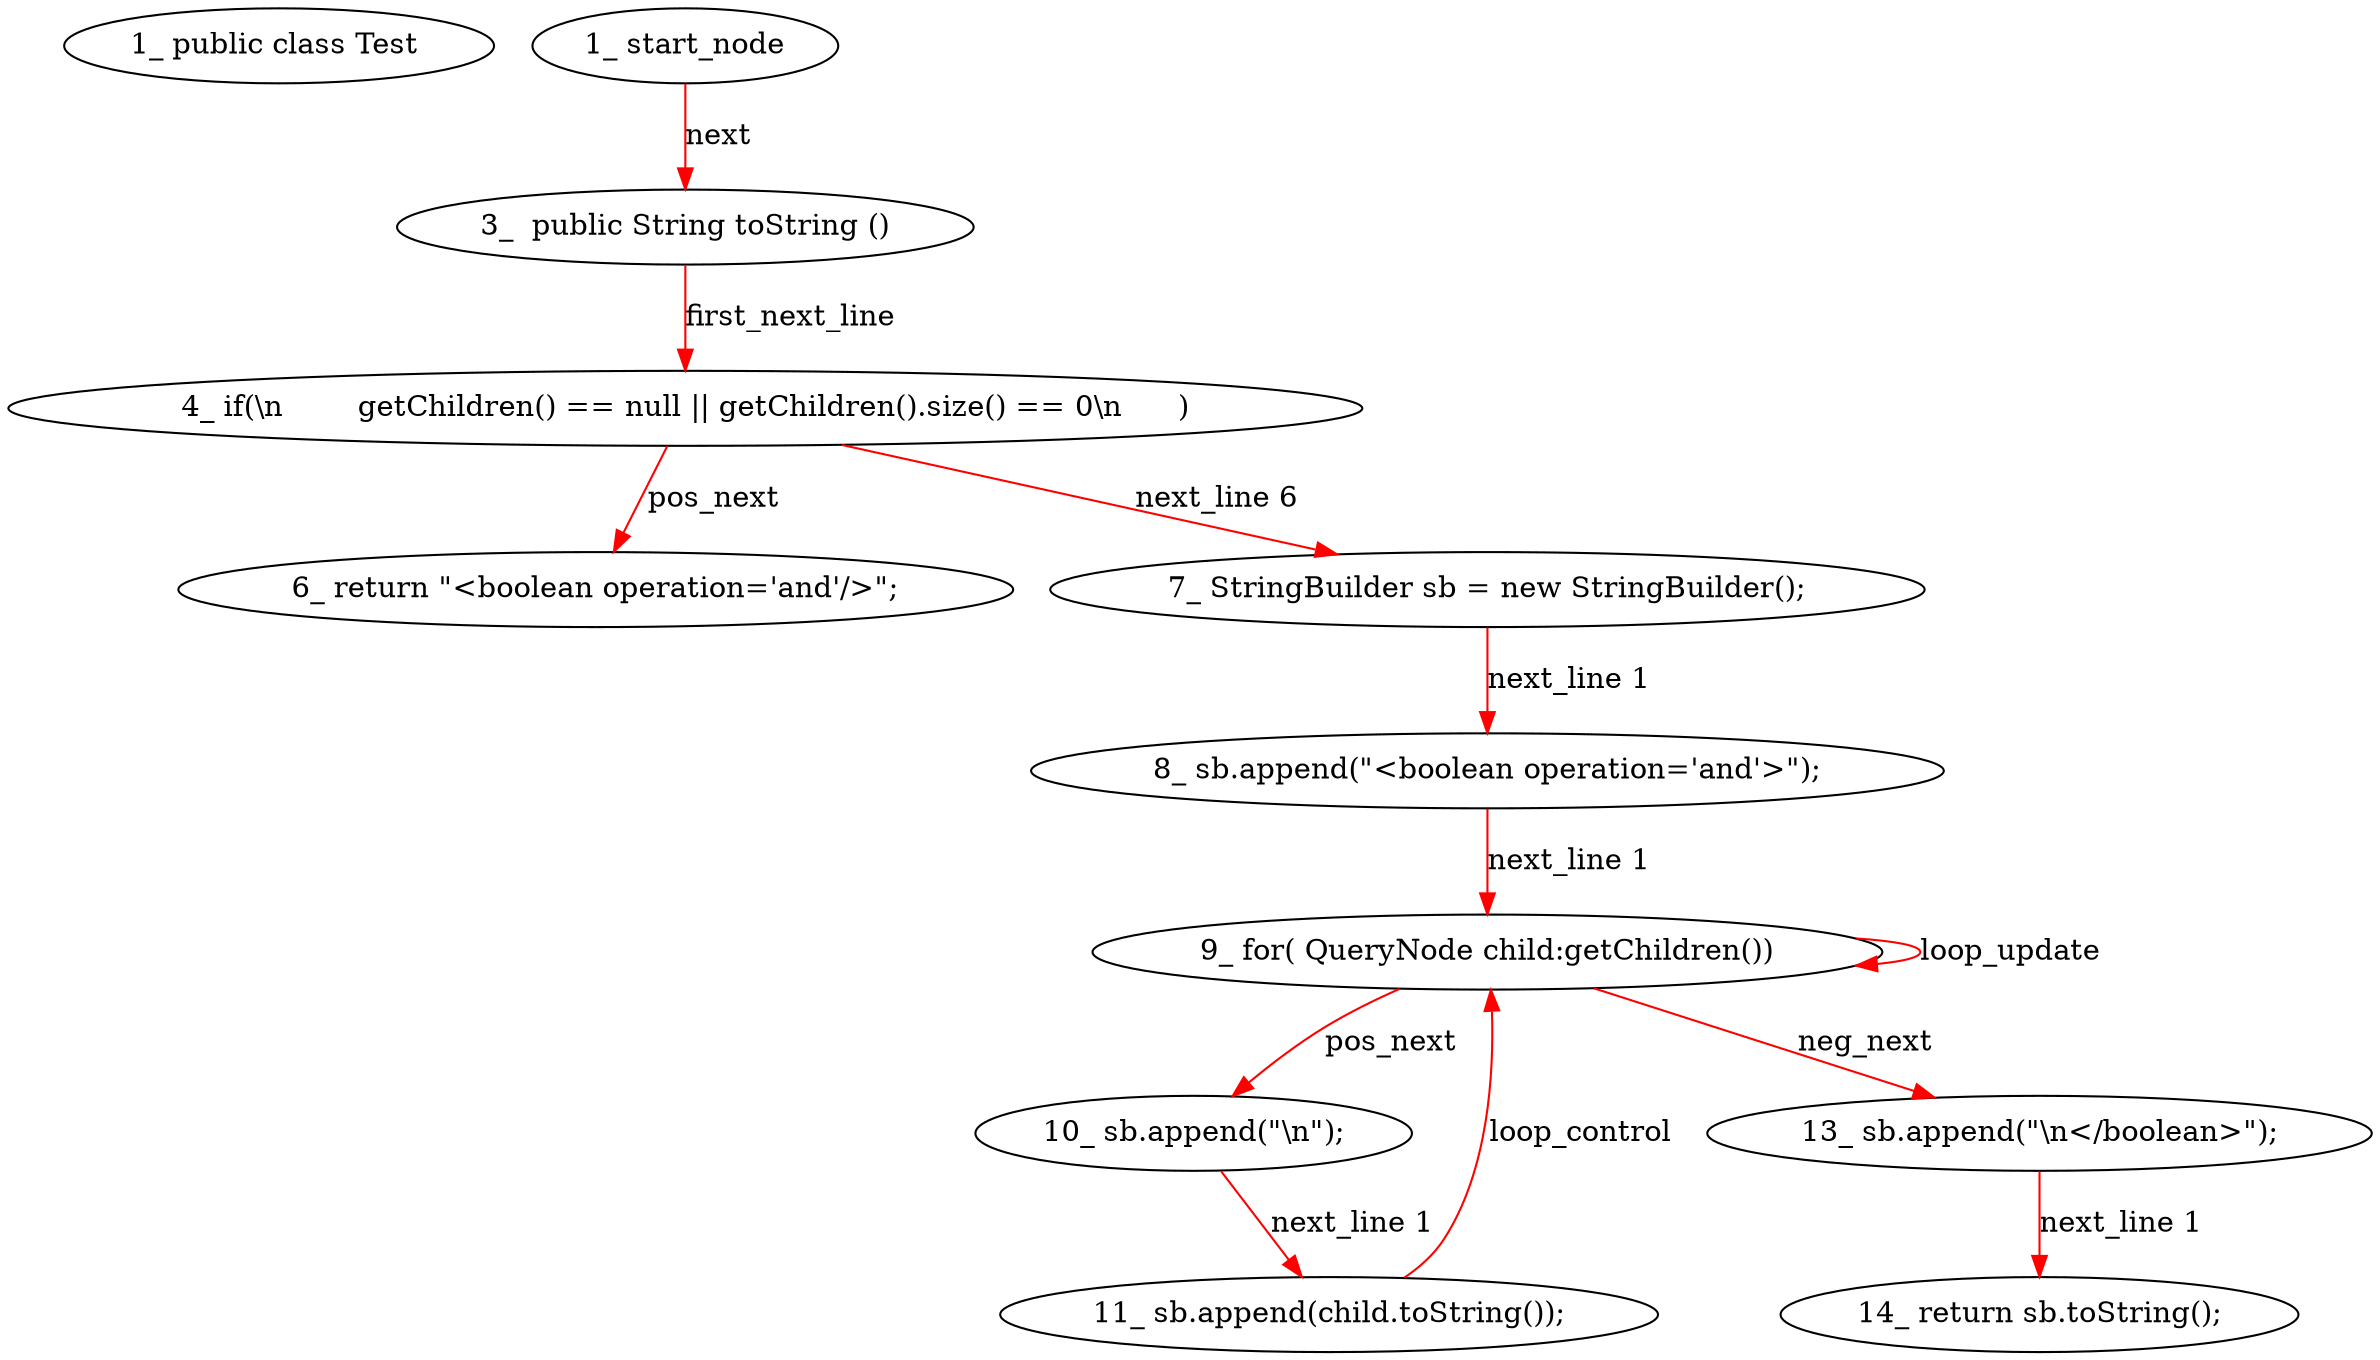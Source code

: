 digraph  {
6 [label="1_\ public\ class\ Test\ ", type_label=class_declaration];
10 [label="3_\ \ public\ String\ toString\ \(\)", type_label=method_declaration];
16 [label="4_\ if\(\\n\ \ \ \ \ \ \ \ getChildren\(\)\ ==\ null\ \|\|\ getChildren\(\)\.size\(\)\ ==\ 0\\n\ \ \ \ \ \ \)", type_label=if];
32 [label="6_\ return\ \"<boolean\ operation='and'/>\";", type_label=return];
34 [label="7_\ StringBuilder\ sb\ =\ new\ StringBuilder\(\);", type_label=expression_statement];
41 [label="8_\ sb\.append\(\"<boolean\ operation='and'>\"\);", type_label=expression_statement];
47 [label="9_\ for\(\ QueryNode\ child:getChildren\(\)\)", type_label=for];
54 [label="10_\ sb\.append\(\"\\n\"\);", type_label=expression_statement];
60 [label="11_\ sb\.append\(child\.toString\(\)\);", type_label=expression_statement];
69 [label="13_\ sb\.append\(\"\\n</boolean>\"\);", type_label=expression_statement];
75 [label="14_\ return\ sb\.toString\(\);", type_label=return];
1 [label="1_\ start_node", type_label=start];
10 -> 16  [color=red, controlflow_type=first_next_line, edge_type=CFG_edge, key=0, label=first_next_line];
16 -> 32  [color=red, controlflow_type=pos_next, edge_type=CFG_edge, key=0, label=pos_next];
16 -> 34  [color=red, controlflow_type="next_line 6", edge_type=CFG_edge, key=0, label="next_line 6"];
34 -> 41  [color=red, controlflow_type="next_line 1", edge_type=CFG_edge, key=0, label="next_line 1"];
41 -> 47  [color=red, controlflow_type="next_line 1", edge_type=CFG_edge, key=0, label="next_line 1"];
47 -> 54  [color=red, controlflow_type=pos_next, edge_type=CFG_edge, key=0, label=pos_next];
47 -> 69  [color=red, controlflow_type=neg_next, edge_type=CFG_edge, key=0, label=neg_next];
47 -> 47  [color=red, controlflow_type=loop_update, edge_type=CFG_edge, key=0, label=loop_update];
54 -> 60  [color=red, controlflow_type="next_line 1", edge_type=CFG_edge, key=0, label="next_line 1"];
60 -> 47  [color=red, controlflow_type=loop_control, edge_type=CFG_edge, key=0, label=loop_control];
69 -> 75  [color=red, controlflow_type="next_line 1", edge_type=CFG_edge, key=0, label="next_line 1"];
1 -> 10  [color=red, controlflow_type=next, edge_type=CFG_edge, key=0, label=next];
}
